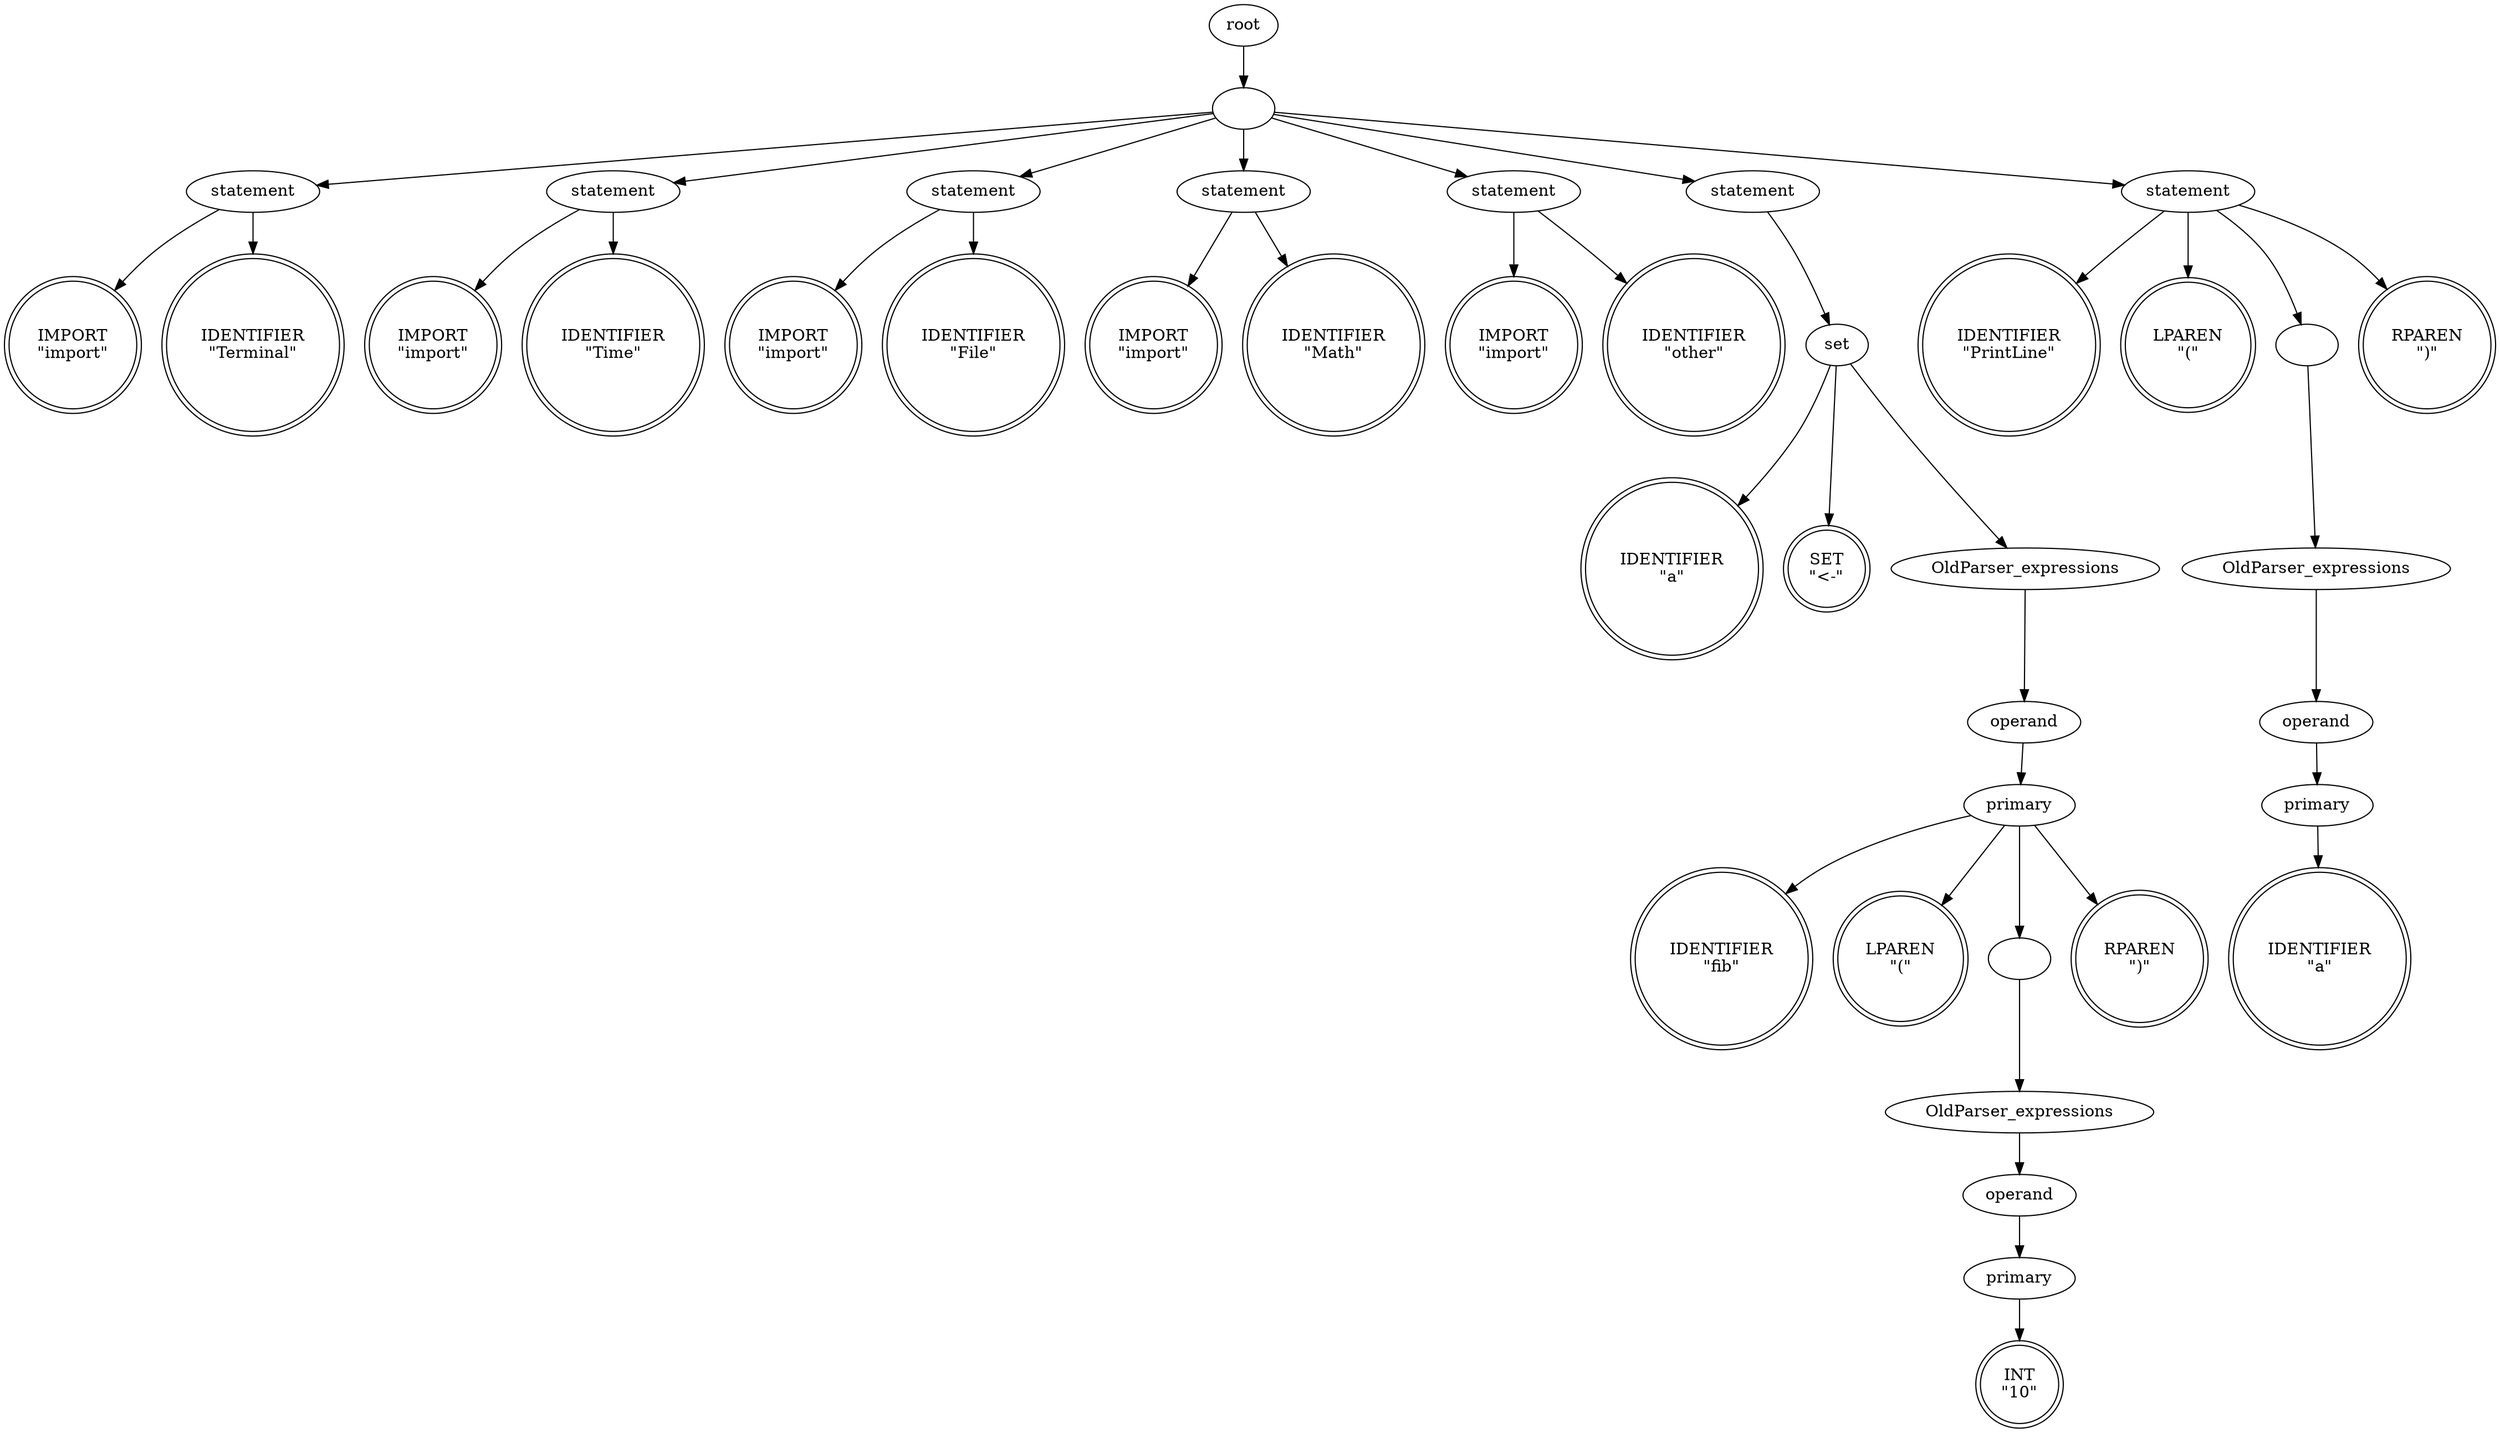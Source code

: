 digraph syntaxtree {
0 [  label="IMPORT
\"import\"" shape=doublecircle height=0.50]
1 [  label="IDENTIFIER
\"Terminal\"" shape=doublecircle height=0.50]
2 [  label="statement" shape=ellipse fontcolor=black height=0.50]
2 [  label="statement" shape=ellipse fontcolor=black height=0.50]
3 [  label="IMPORT
\"import\"" shape=doublecircle height=0.50]
4 [  label="IDENTIFIER
\"Time\"" shape=doublecircle height=0.50]
5 [  label="statement" shape=ellipse fontcolor=black height=0.50]
5 [  label="statement" shape=ellipse fontcolor=black height=0.50]
6 [  label="IMPORT
\"import\"" shape=doublecircle height=0.50]
7 [  label="IDENTIFIER
\"File\"" shape=doublecircle height=0.50]
8 [  label="statement" shape=ellipse fontcolor=black height=0.50]
8 [  label="statement" shape=ellipse fontcolor=black height=0.50]
9 [  label="IMPORT
\"import\"" shape=doublecircle height=0.50]
10 [  label="IDENTIFIER
\"Math\"" shape=doublecircle height=0.50]
11 [  label="statement" shape=ellipse fontcolor=black height=0.50]
11 [  label="statement" shape=ellipse fontcolor=black height=0.50]
12 [  label="IMPORT
\"import\"" shape=doublecircle height=0.50]
13 [  label="IDENTIFIER
\"other\"" shape=doublecircle height=0.50]
14 [  label="statement" shape=ellipse fontcolor=black height=0.50]
14 [  label="statement" shape=ellipse fontcolor=black height=0.50]
15 [  label="IDENTIFIER
\"a\"" shape=doublecircle height=0.50]
16 [  label="SET
\"<-\"" shape=doublecircle height=0.50]
17 [  label="IDENTIFIER
\"fib\"" shape=doublecircle height=0.50]
18 [  label="LPAREN
\"(\"" shape=doublecircle height=0.50]
19 [  label="INT
\"10\"" shape=doublecircle height=0.50]
20 [  label="primary" shape=ellipse fontcolor=black height=0.50]
20 [  label="primary" shape=ellipse fontcolor=black height=0.50]
21 [  label="operand" shape=ellipse fontcolor=black height=0.50]
21 [  label="operand" shape=ellipse fontcolor=black height=0.50]
22 [  label="OldParser_expressions" shape=ellipse fontcolor=black height=0.50]
22 [  label="OldParser_expressions" shape=ellipse fontcolor=black height=0.50]
23 [  label="" shape=ellipse fontcolor=black height=0.50]
23 [  label="" shape=ellipse fontcolor=black height=0.50]
24 [  label="RPAREN
\")\"" shape=doublecircle height=0.50]
25 [  label="primary" shape=ellipse fontcolor=black height=0.50]
25 [  label="primary" shape=ellipse fontcolor=black height=0.50]
26 [  label="operand" shape=ellipse fontcolor=black height=0.50]
26 [  label="operand" shape=ellipse fontcolor=black height=0.50]
27 [  label="OldParser_expressions" shape=ellipse fontcolor=black height=0.50]
27 [  label="OldParser_expressions" shape=ellipse fontcolor=black height=0.50]
28 [  label="set" shape=ellipse fontcolor=black height=0.50]
28 [  label="set" shape=ellipse fontcolor=black height=0.50]
29 [  label="statement" shape=ellipse fontcolor=black height=0.50]
29 [  label="statement" shape=ellipse fontcolor=black height=0.50]
30 [  label="IDENTIFIER
\"PrintLine\"" shape=doublecircle height=0.50]
31 [  label="LPAREN
\"(\"" shape=doublecircle height=0.50]
32 [  label="IDENTIFIER
\"a\"" shape=doublecircle height=0.50]
33 [  label="primary" shape=ellipse fontcolor=black height=0.50]
33 [  label="primary" shape=ellipse fontcolor=black height=0.50]
34 [  label="operand" shape=ellipse fontcolor=black height=0.50]
34 [  label="operand" shape=ellipse fontcolor=black height=0.50]
35 [  label="OldParser_expressions" shape=ellipse fontcolor=black height=0.50]
35 [  label="OldParser_expressions" shape=ellipse fontcolor=black height=0.50]
36 [  label="" shape=ellipse fontcolor=black height=0.50]
36 [  label="" shape=ellipse fontcolor=black height=0.50]
37 [  label="RPAREN
\")\"" shape=doublecircle height=0.50]
38 [  label="statement" shape=ellipse fontcolor=black height=0.50]
38 [  label="statement" shape=ellipse fontcolor=black height=0.50]
39 [  label="" shape=ellipse fontcolor=black height=0.50]
39 [  label="" shape=ellipse fontcolor=black height=0.50]
40 [  label="root" shape=ellipse fontcolor=black height=0.50]
40 [  label="root" shape=ellipse fontcolor=black height=0.50]
2->0 [  arrowshape=none];
2->1 [  arrowshape=none];
5->3 [  arrowshape=none];
5->4 [  arrowshape=none];
8->6 [  arrowshape=none];
8->7 [  arrowshape=none];
11->9 [  arrowshape=none];
11->10 [  arrowshape=none];
14->12 [  arrowshape=none];
14->13 [  arrowshape=none];
20->19 [  arrowshape=none];
21->20 [  arrowshape=none];
22->21 [  arrowshape=none];
23->22 [  arrowshape=none];
25->17 [  arrowshape=none];
25->18 [  arrowshape=none];
25->23 [  arrowshape=none];
25->24 [  arrowshape=none];
26->25 [  arrowshape=none];
27->26 [  arrowshape=none];
28->15 [  arrowshape=none];
28->16 [  arrowshape=none];
28->27 [  arrowshape=none];
29->28 [  arrowshape=none];
33->32 [  arrowshape=none];
34->33 [  arrowshape=none];
35->34 [  arrowshape=none];
36->35 [  arrowshape=none];
38->30 [  arrowshape=none];
38->31 [  arrowshape=none];
38->36 [  arrowshape=none];
38->37 [  arrowshape=none];
39->2 [  arrowshape=none];
39->5 [  arrowshape=none];
39->8 [  arrowshape=none];
39->11 [  arrowshape=none];
39->14 [  arrowshape=none];
39->29 [  arrowshape=none];
39->38 [  arrowshape=none];
40->39 [  arrowshape=none];
}
